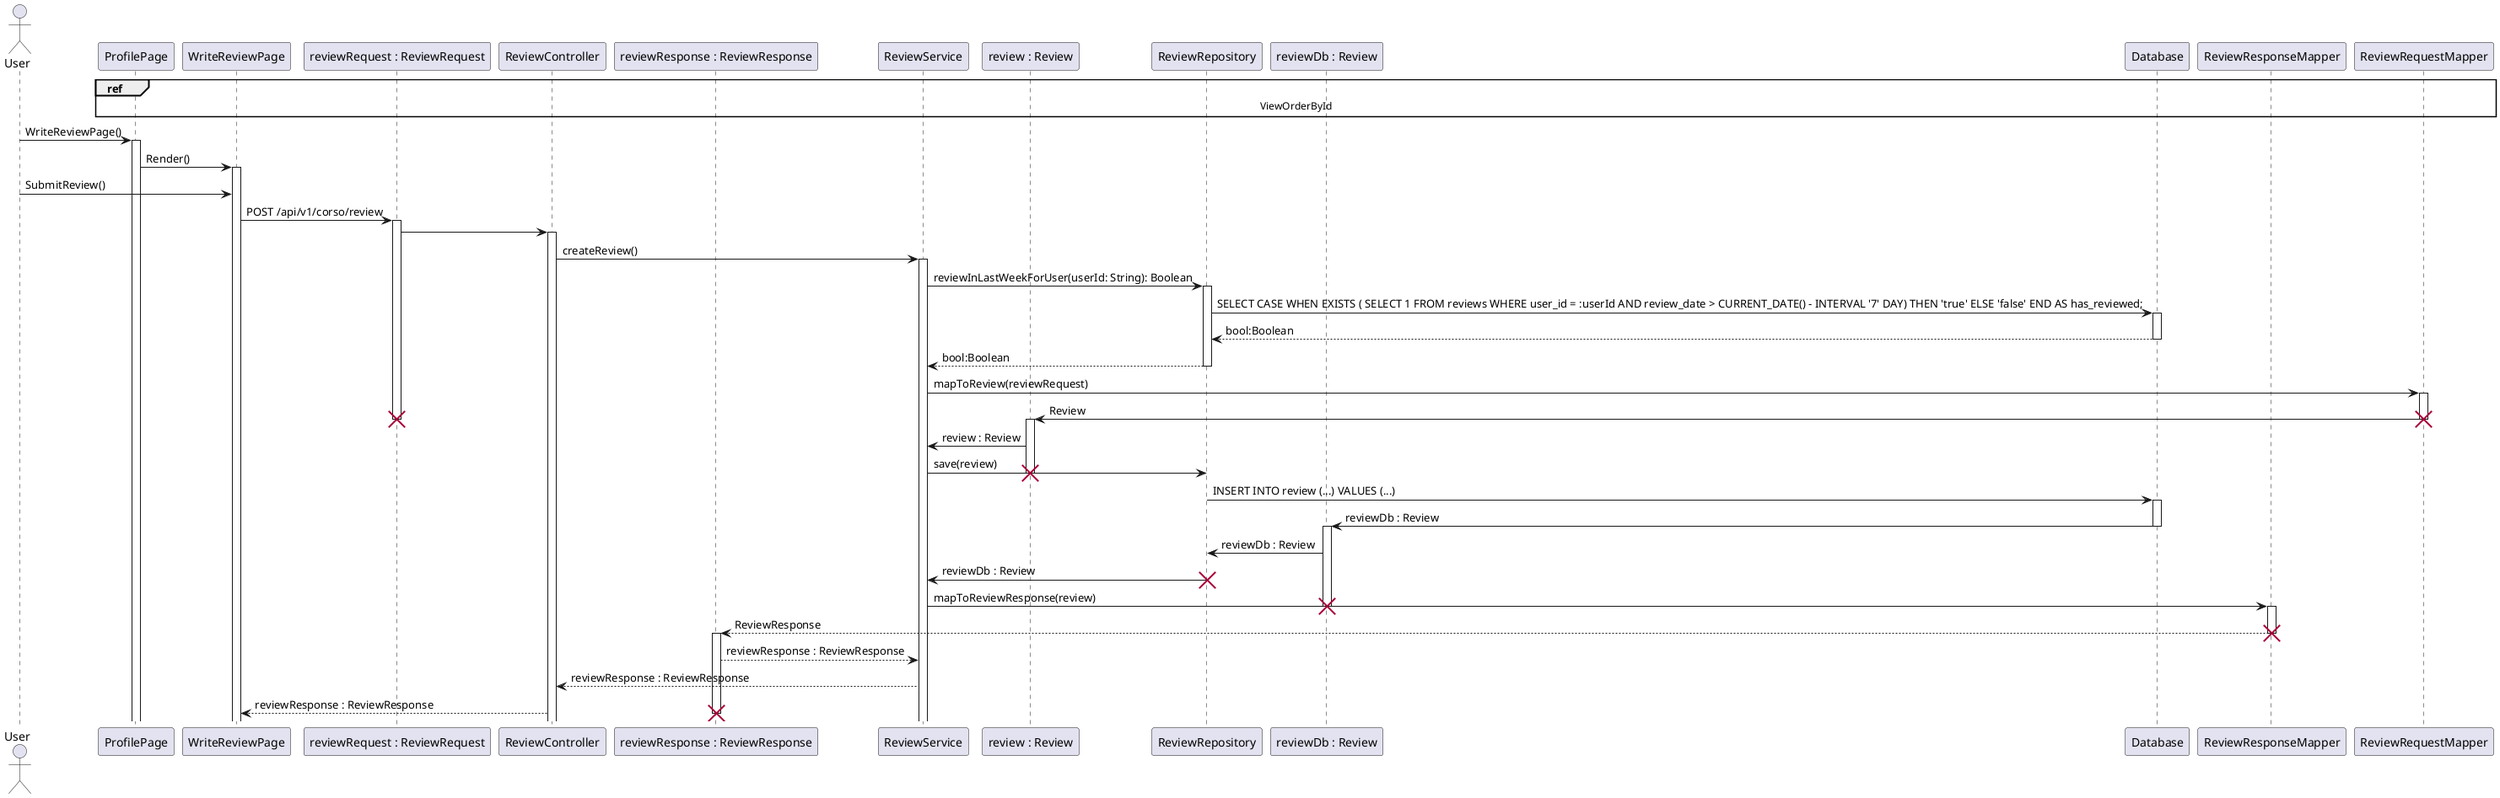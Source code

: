 @startuml

actor User

participant "ProfilePage" as Pfp

participant "WriteReviewPage" as Wrp

participant "reviewRequest : ReviewRequest" as Rq

participant "ReviewController" as Rc

participant "reviewResponse : ReviewResponse" as Rr

participant "ReviewService" as Rs


participant "review : Review" as R


participant "ReviewRepository" as Rrep

participant "reviewDb : Review" as Rdb

participant "Database" as Db

participant "ReviewResponseMapper" as RresM

participant "ReviewRequestMapper" as RreqM


ref over Pfp, Wrp, Rq, Rc, Rr, Rs, R, Rrep, Rdb, Db, RresM, RreqM
    ViewOrderById
end ref

User -> Pfp: WriteReviewPage()
activate Pfp

Pfp -> Wrp: Render()
activate Wrp

User -> Wrp: SubmitReview()

Wrp -> Rq: POST /api/v1/corso/review

activate Rq

Rq -> Rc



activate Rc

Rc -> Rs: createReview()
activate Rs

Rs -> Rrep :reviewInLastWeekForUser(userId: String): Boolean
activate Rrep

Rrep -> Db : SELECT CASE WHEN EXISTS ( SELECT 1 FROM reviews WHERE user_id = :userId AND review_date > CURRENT_DATE() - INTERVAL '7' DAY) THEN 'true' ELSE 'false' END AS has_reviewed;
activate Db
Db --> Rrep: bool:Boolean
deactivate Db

Rrep --> Rs: bool:Boolean

deactivate Rrep



Rs -> RreqM: mapToReview(reviewRequest)

activate RreqM

RreqM -> R: Review

destroy Rq
destroy RreqM

activate R

R -> Rs : review : Review



Rs -> Rrep: save(review)
destroy R

Rrep -> Db: INSERT INTO review (...) VALUES (...)
activate Db

Db -> Rdb: reviewDb : Review
deactivate Db

activate Rdb
Rdb -> Rrep: reviewDb : Review

Rrep -> Rs: reviewDb : Review
destroy Rrep
Rs -> RresM: mapToReviewResponse(review)
destroy Rdb
activate RresM


RresM --> Rr: ReviewResponse
destroy RresM
activate Rr

Rr --> Rs : reviewResponse : ReviewResponse

Rs --> Rc: reviewResponse : ReviewResponse


Rc --> Wrp: reviewResponse : ReviewResponse

destroy Rr

@enduml